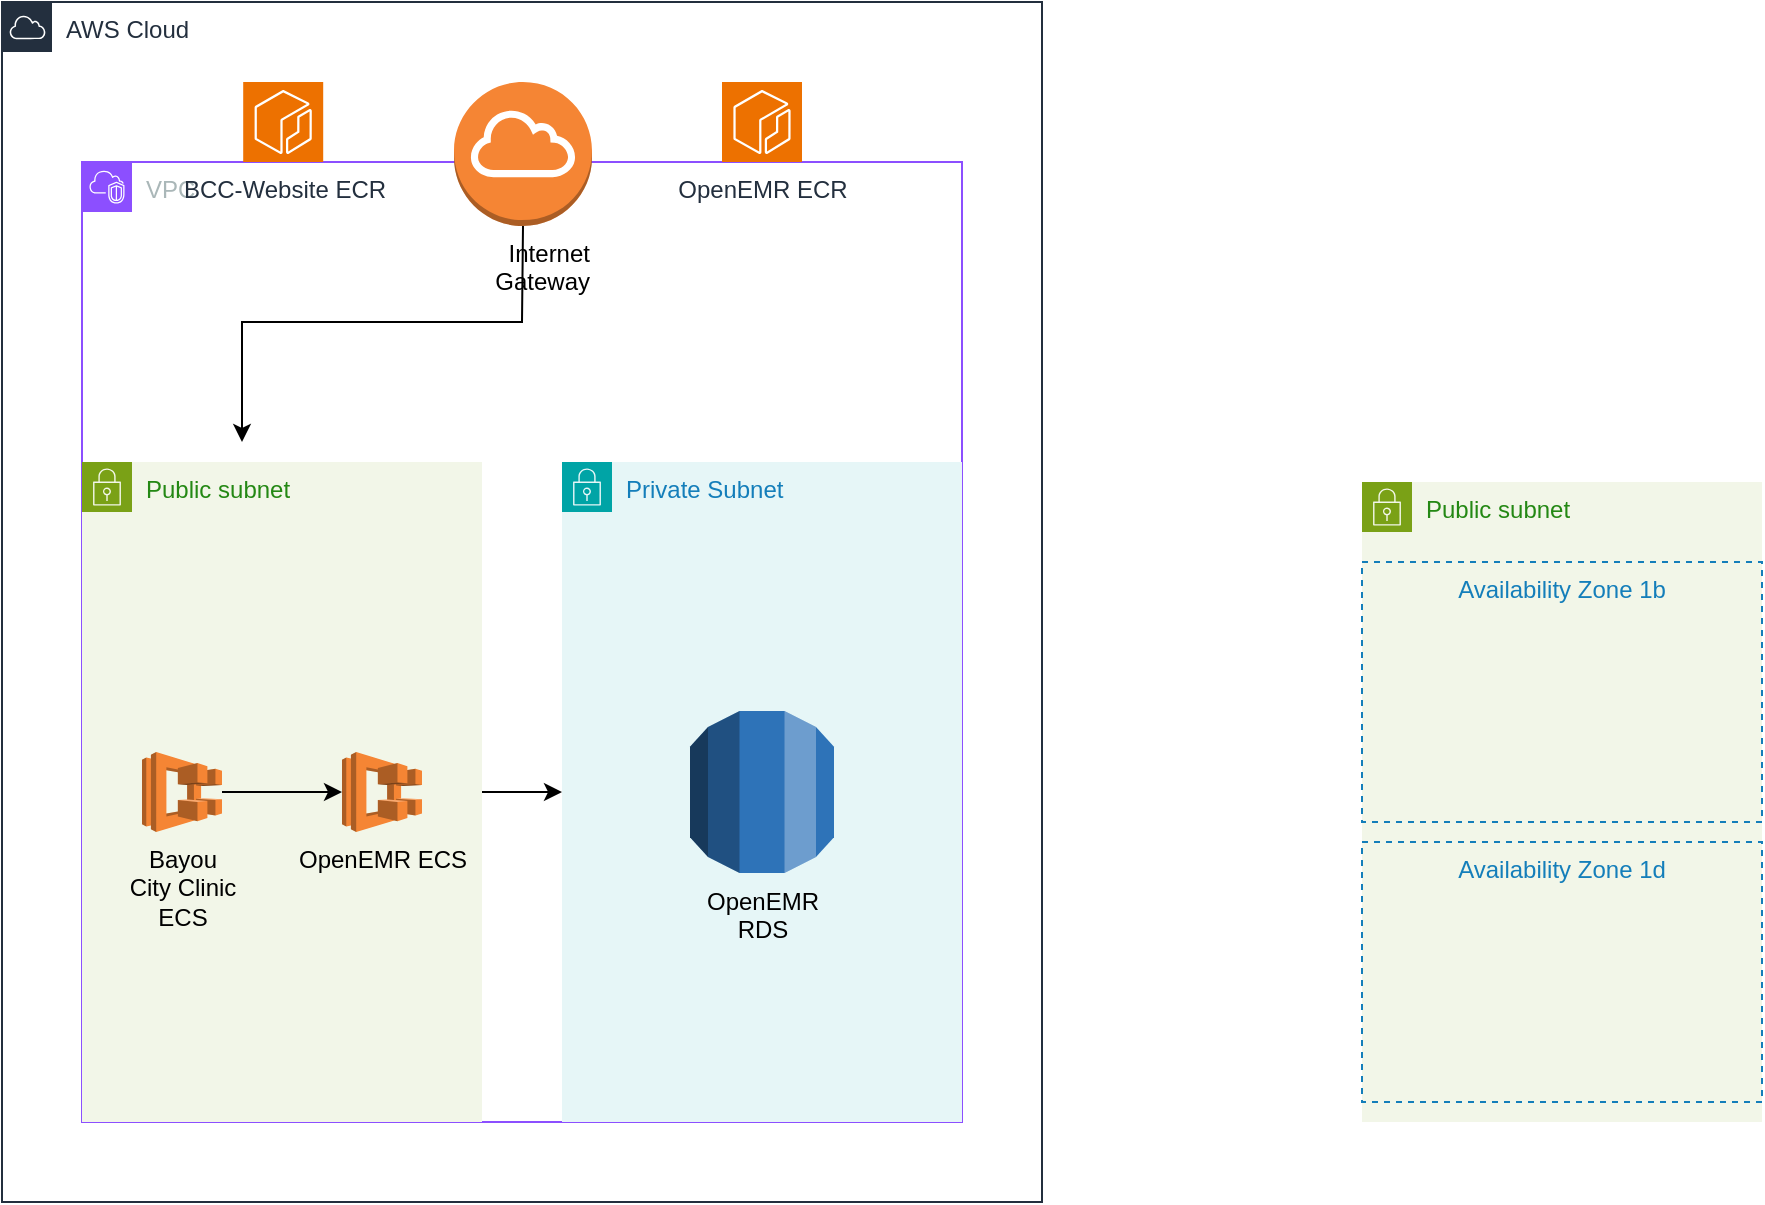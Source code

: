<mxfile version="26.2.14">
  <diagram name="Page-1" id="DWWVuczJYbgJqelR0B5Q">
    <mxGraphModel dx="1227" dy="1273" grid="1" gridSize="10" guides="1" tooltips="1" connect="1" arrows="1" fold="1" page="0" pageScale="1" pageWidth="850" pageHeight="1100" math="0" shadow="0">
      <root>
        <mxCell id="0" />
        <mxCell id="1" parent="0" />
        <mxCell id="c2Yo-fDsA4hAH7ticbE4-44" value="AWS Cloud" style="points=[[0,0],[0.25,0],[0.5,0],[0.75,0],[1,0],[1,0.25],[1,0.5],[1,0.75],[1,1],[0.75,1],[0.5,1],[0.25,1],[0,1],[0,0.75],[0,0.5],[0,0.25]];outlineConnect=0;gradientColor=none;html=1;whiteSpace=wrap;fontSize=12;fontStyle=0;container=1;pointerEvents=0;collapsible=0;recursiveResize=0;shape=mxgraph.aws4.group;grIcon=mxgraph.aws4.group_aws_cloud;strokeColor=#232F3E;fillColor=none;verticalAlign=top;align=left;spacingLeft=30;fontColor=#232F3E;dashed=0;" vertex="1" parent="1">
          <mxGeometry x="-80" y="-200" width="520" height="600" as="geometry" />
        </mxCell>
        <mxCell id="c2Yo-fDsA4hAH7ticbE4-46" value="VPC" style="points=[[0,0],[0.25,0],[0.5,0],[0.75,0],[1,0],[1,0.25],[1,0.5],[1,0.75],[1,1],[0.75,1],[0.5,1],[0.25,1],[0,1],[0,0.75],[0,0.5],[0,0.25]];outlineConnect=0;gradientColor=none;html=1;whiteSpace=wrap;fontSize=12;fontStyle=0;container=1;pointerEvents=0;collapsible=0;recursiveResize=0;shape=mxgraph.aws4.group;grIcon=mxgraph.aws4.group_vpc2;strokeColor=#8C4FFF;fillColor=none;verticalAlign=top;align=left;spacingLeft=30;fontColor=#AAB7B8;dashed=0;" vertex="1" parent="c2Yo-fDsA4hAH7ticbE4-44">
          <mxGeometry x="40" y="80" width="440" height="480" as="geometry" />
        </mxCell>
        <mxCell id="c2Yo-fDsA4hAH7ticbE4-48" value="Private Subnet" style="points=[[0,0],[0.25,0],[0.5,0],[0.75,0],[1,0],[1,0.25],[1,0.5],[1,0.75],[1,1],[0.75,1],[0.5,1],[0.25,1],[0,1],[0,0.75],[0,0.5],[0,0.25]];outlineConnect=0;gradientColor=none;html=1;whiteSpace=wrap;fontSize=12;fontStyle=0;container=1;pointerEvents=0;collapsible=0;recursiveResize=0;shape=mxgraph.aws4.group;grIcon=mxgraph.aws4.group_security_group;grStroke=0;strokeColor=#00A4A6;fillColor=#E6F6F7;verticalAlign=top;align=left;spacingLeft=30;fontColor=#147EBA;dashed=0;" vertex="1" parent="c2Yo-fDsA4hAH7ticbE4-46">
          <mxGeometry x="240" y="150" width="200" height="330" as="geometry" />
        </mxCell>
        <mxCell id="c2Yo-fDsA4hAH7ticbE4-52" value="OpenEMR&lt;div&gt;RDS&lt;/div&gt;" style="outlineConnect=0;dashed=0;verticalLabelPosition=bottom;verticalAlign=top;align=center;html=1;shape=mxgraph.aws3.rds;fillColor=#2E73B8;gradientColor=none;" vertex="1" parent="c2Yo-fDsA4hAH7ticbE4-48">
          <mxGeometry x="64" y="124.5" width="72" height="81" as="geometry" />
        </mxCell>
        <mxCell id="c2Yo-fDsA4hAH7ticbE4-82" value="" style="edgeStyle=none;rounded=0;orthogonalLoop=1;jettySize=auto;html=1;" edge="1" parent="c2Yo-fDsA4hAH7ticbE4-46" source="c2Yo-fDsA4hAH7ticbE4-49">
          <mxGeometry relative="1" as="geometry">
            <mxPoint x="240" y="315" as="targetPoint" />
          </mxGeometry>
        </mxCell>
        <mxCell id="c2Yo-fDsA4hAH7ticbE4-49" value="Public subnet" style="points=[[0,0],[0.25,0],[0.5,0],[0.75,0],[1,0],[1,0.25],[1,0.5],[1,0.75],[1,1],[0.75,1],[0.5,1],[0.25,1],[0,1],[0,0.75],[0,0.5],[0,0.25]];outlineConnect=0;gradientColor=none;html=1;whiteSpace=wrap;fontSize=12;fontStyle=0;container=1;pointerEvents=0;collapsible=0;recursiveResize=0;shape=mxgraph.aws4.group;grIcon=mxgraph.aws4.group_security_group;grStroke=0;strokeColor=#7AA116;fillColor=#F2F6E8;verticalAlign=top;align=left;spacingLeft=30;fontColor=#248814;dashed=0;" vertex="1" parent="c2Yo-fDsA4hAH7ticbE4-46">
          <mxGeometry y="150" width="200" height="330" as="geometry" />
        </mxCell>
        <mxCell id="c2Yo-fDsA4hAH7ticbE4-61" value="&lt;div&gt;OpenEMR ECS&lt;/div&gt;" style="outlineConnect=0;dashed=0;verticalLabelPosition=bottom;verticalAlign=top;align=center;html=1;shape=mxgraph.aws3.ecs;fillColor=#F58534;gradientColor=none;" vertex="1" parent="c2Yo-fDsA4hAH7ticbE4-49">
          <mxGeometry x="130" y="145" width="40" height="40" as="geometry" />
        </mxCell>
        <mxCell id="c2Yo-fDsA4hAH7ticbE4-65" value="" style="edgeStyle=orthogonalEdgeStyle;rounded=0;orthogonalLoop=1;jettySize=auto;html=1;" edge="1" parent="c2Yo-fDsA4hAH7ticbE4-49" source="c2Yo-fDsA4hAH7ticbE4-58" target="c2Yo-fDsA4hAH7ticbE4-61">
          <mxGeometry relative="1" as="geometry" />
        </mxCell>
        <mxCell id="c2Yo-fDsA4hAH7ticbE4-58" value="Bayou&lt;div&gt;City Clinic&lt;/div&gt;&lt;div&gt;ECS&lt;/div&gt;" style="outlineConnect=0;dashed=0;verticalLabelPosition=bottom;verticalAlign=top;align=center;html=1;shape=mxgraph.aws3.ecs;fillColor=#F58534;gradientColor=none;" vertex="1" parent="c2Yo-fDsA4hAH7ticbE4-49">
          <mxGeometry x="30" y="145" width="40" height="40" as="geometry" />
        </mxCell>
        <mxCell id="c2Yo-fDsA4hAH7ticbE4-51" value="BCC-Website ECR" style="sketch=0;points=[[0,0,0],[0.25,0,0],[0.5,0,0],[0.75,0,0],[1,0,0],[0,1,0],[0.25,1,0],[0.5,1,0],[0.75,1,0],[1,1,0],[0,0.25,0],[0,0.5,0],[0,0.75,0],[1,0.25,0],[1,0.5,0],[1,0.75,0]];outlineConnect=0;fontColor=#232F3E;fillColor=#ED7100;strokeColor=#ffffff;dashed=0;verticalLabelPosition=bottom;verticalAlign=top;align=center;html=1;fontSize=12;fontStyle=0;aspect=fixed;shape=mxgraph.aws4.resourceIcon;resIcon=mxgraph.aws4.ecr;" vertex="1" parent="c2Yo-fDsA4hAH7ticbE4-44">
          <mxGeometry x="120.6" y="40" width="40" height="40" as="geometry" />
        </mxCell>
        <mxCell id="c2Yo-fDsA4hAH7ticbE4-50" value="OpenEMR ECR" style="sketch=0;points=[[0,0,0],[0.25,0,0],[0.5,0,0],[0.75,0,0],[1,0,0],[0,1,0],[0.25,1,0],[0.5,1,0],[0.75,1,0],[1,1,0],[0,0.25,0],[0,0.5,0],[0,0.75,0],[1,0.25,0],[1,0.5,0],[1,0.75,0]];outlineConnect=0;fontColor=#232F3E;fillColor=#ED7100;strokeColor=#ffffff;dashed=0;verticalLabelPosition=bottom;verticalAlign=top;align=center;html=1;fontSize=12;fontStyle=0;aspect=fixed;shape=mxgraph.aws4.resourceIcon;resIcon=mxgraph.aws4.ecr;" vertex="1" parent="c2Yo-fDsA4hAH7ticbE4-44">
          <mxGeometry x="360" y="40" width="40" height="40" as="geometry" />
        </mxCell>
        <mxCell id="c2Yo-fDsA4hAH7ticbE4-68" style="edgeStyle=none;rounded=0;orthogonalLoop=1;jettySize=auto;html=1;exitX=0.5;exitY=1;exitDx=0;exitDy=0;exitPerimeter=0;" edge="1" parent="c2Yo-fDsA4hAH7ticbE4-44" source="c2Yo-fDsA4hAH7ticbE4-66">
          <mxGeometry relative="1" as="geometry">
            <mxPoint x="120" y="220" as="targetPoint" />
            <Array as="points">
              <mxPoint x="260" y="160" />
              <mxPoint x="120" y="160" />
            </Array>
          </mxGeometry>
        </mxCell>
        <mxCell id="c2Yo-fDsA4hAH7ticbE4-66" value="&lt;blockquote style=&quot;margin: 0 0 0 40px; border: none; padding: 0px;&quot;&gt;&lt;blockquote style=&quot;margin: 0 0 0 40px; border: none; padding: 0px;&quot;&gt;Internet&lt;/blockquote&gt;&lt;/blockquote&gt;&lt;div&gt;Gateway&lt;/div&gt;" style="outlineConnect=0;dashed=0;verticalLabelPosition=bottom;verticalAlign=top;align=right;html=1;shape=mxgraph.aws3.internet_gateway;fillColor=#F58534;gradientColor=none;" vertex="1" parent="c2Yo-fDsA4hAH7ticbE4-44">
          <mxGeometry x="226" y="40" width="69" height="72" as="geometry" />
        </mxCell>
        <mxCell id="c2Yo-fDsA4hAH7ticbE4-77" value="Public subnet" style="points=[[0,0],[0.25,0],[0.5,0],[0.75,0],[1,0],[1,0.25],[1,0.5],[1,0.75],[1,1],[0.75,1],[0.5,1],[0.25,1],[0,1],[0,0.75],[0,0.5],[0,0.25]];outlineConnect=0;gradientColor=none;html=1;whiteSpace=wrap;fontSize=12;fontStyle=0;container=1;pointerEvents=0;collapsible=0;recursiveResize=0;shape=mxgraph.aws4.group;grIcon=mxgraph.aws4.group_security_group;grStroke=0;strokeColor=#7AA116;fillColor=#F2F6E8;verticalAlign=top;align=left;spacingLeft=30;fontColor=#248814;dashed=0;" vertex="1" parent="1">
          <mxGeometry x="600" y="40" width="200" height="320" as="geometry" />
        </mxCell>
        <mxCell id="c2Yo-fDsA4hAH7ticbE4-78" value="Availability Zone 1b" style="fillColor=none;strokeColor=#147EBA;dashed=1;verticalAlign=top;fontStyle=0;fontColor=#147EBA;whiteSpace=wrap;html=1;" vertex="1" parent="c2Yo-fDsA4hAH7ticbE4-77">
          <mxGeometry y="40" width="200" height="130" as="geometry" />
        </mxCell>
        <mxCell id="c2Yo-fDsA4hAH7ticbE4-79" value="Availability Zone 1d" style="fillColor=none;strokeColor=#147EBA;dashed=1;verticalAlign=top;fontStyle=0;fontColor=#147EBA;whiteSpace=wrap;html=1;" vertex="1" parent="c2Yo-fDsA4hAH7ticbE4-77">
          <mxGeometry y="180" width="200" height="130" as="geometry" />
        </mxCell>
      </root>
    </mxGraphModel>
  </diagram>
</mxfile>
